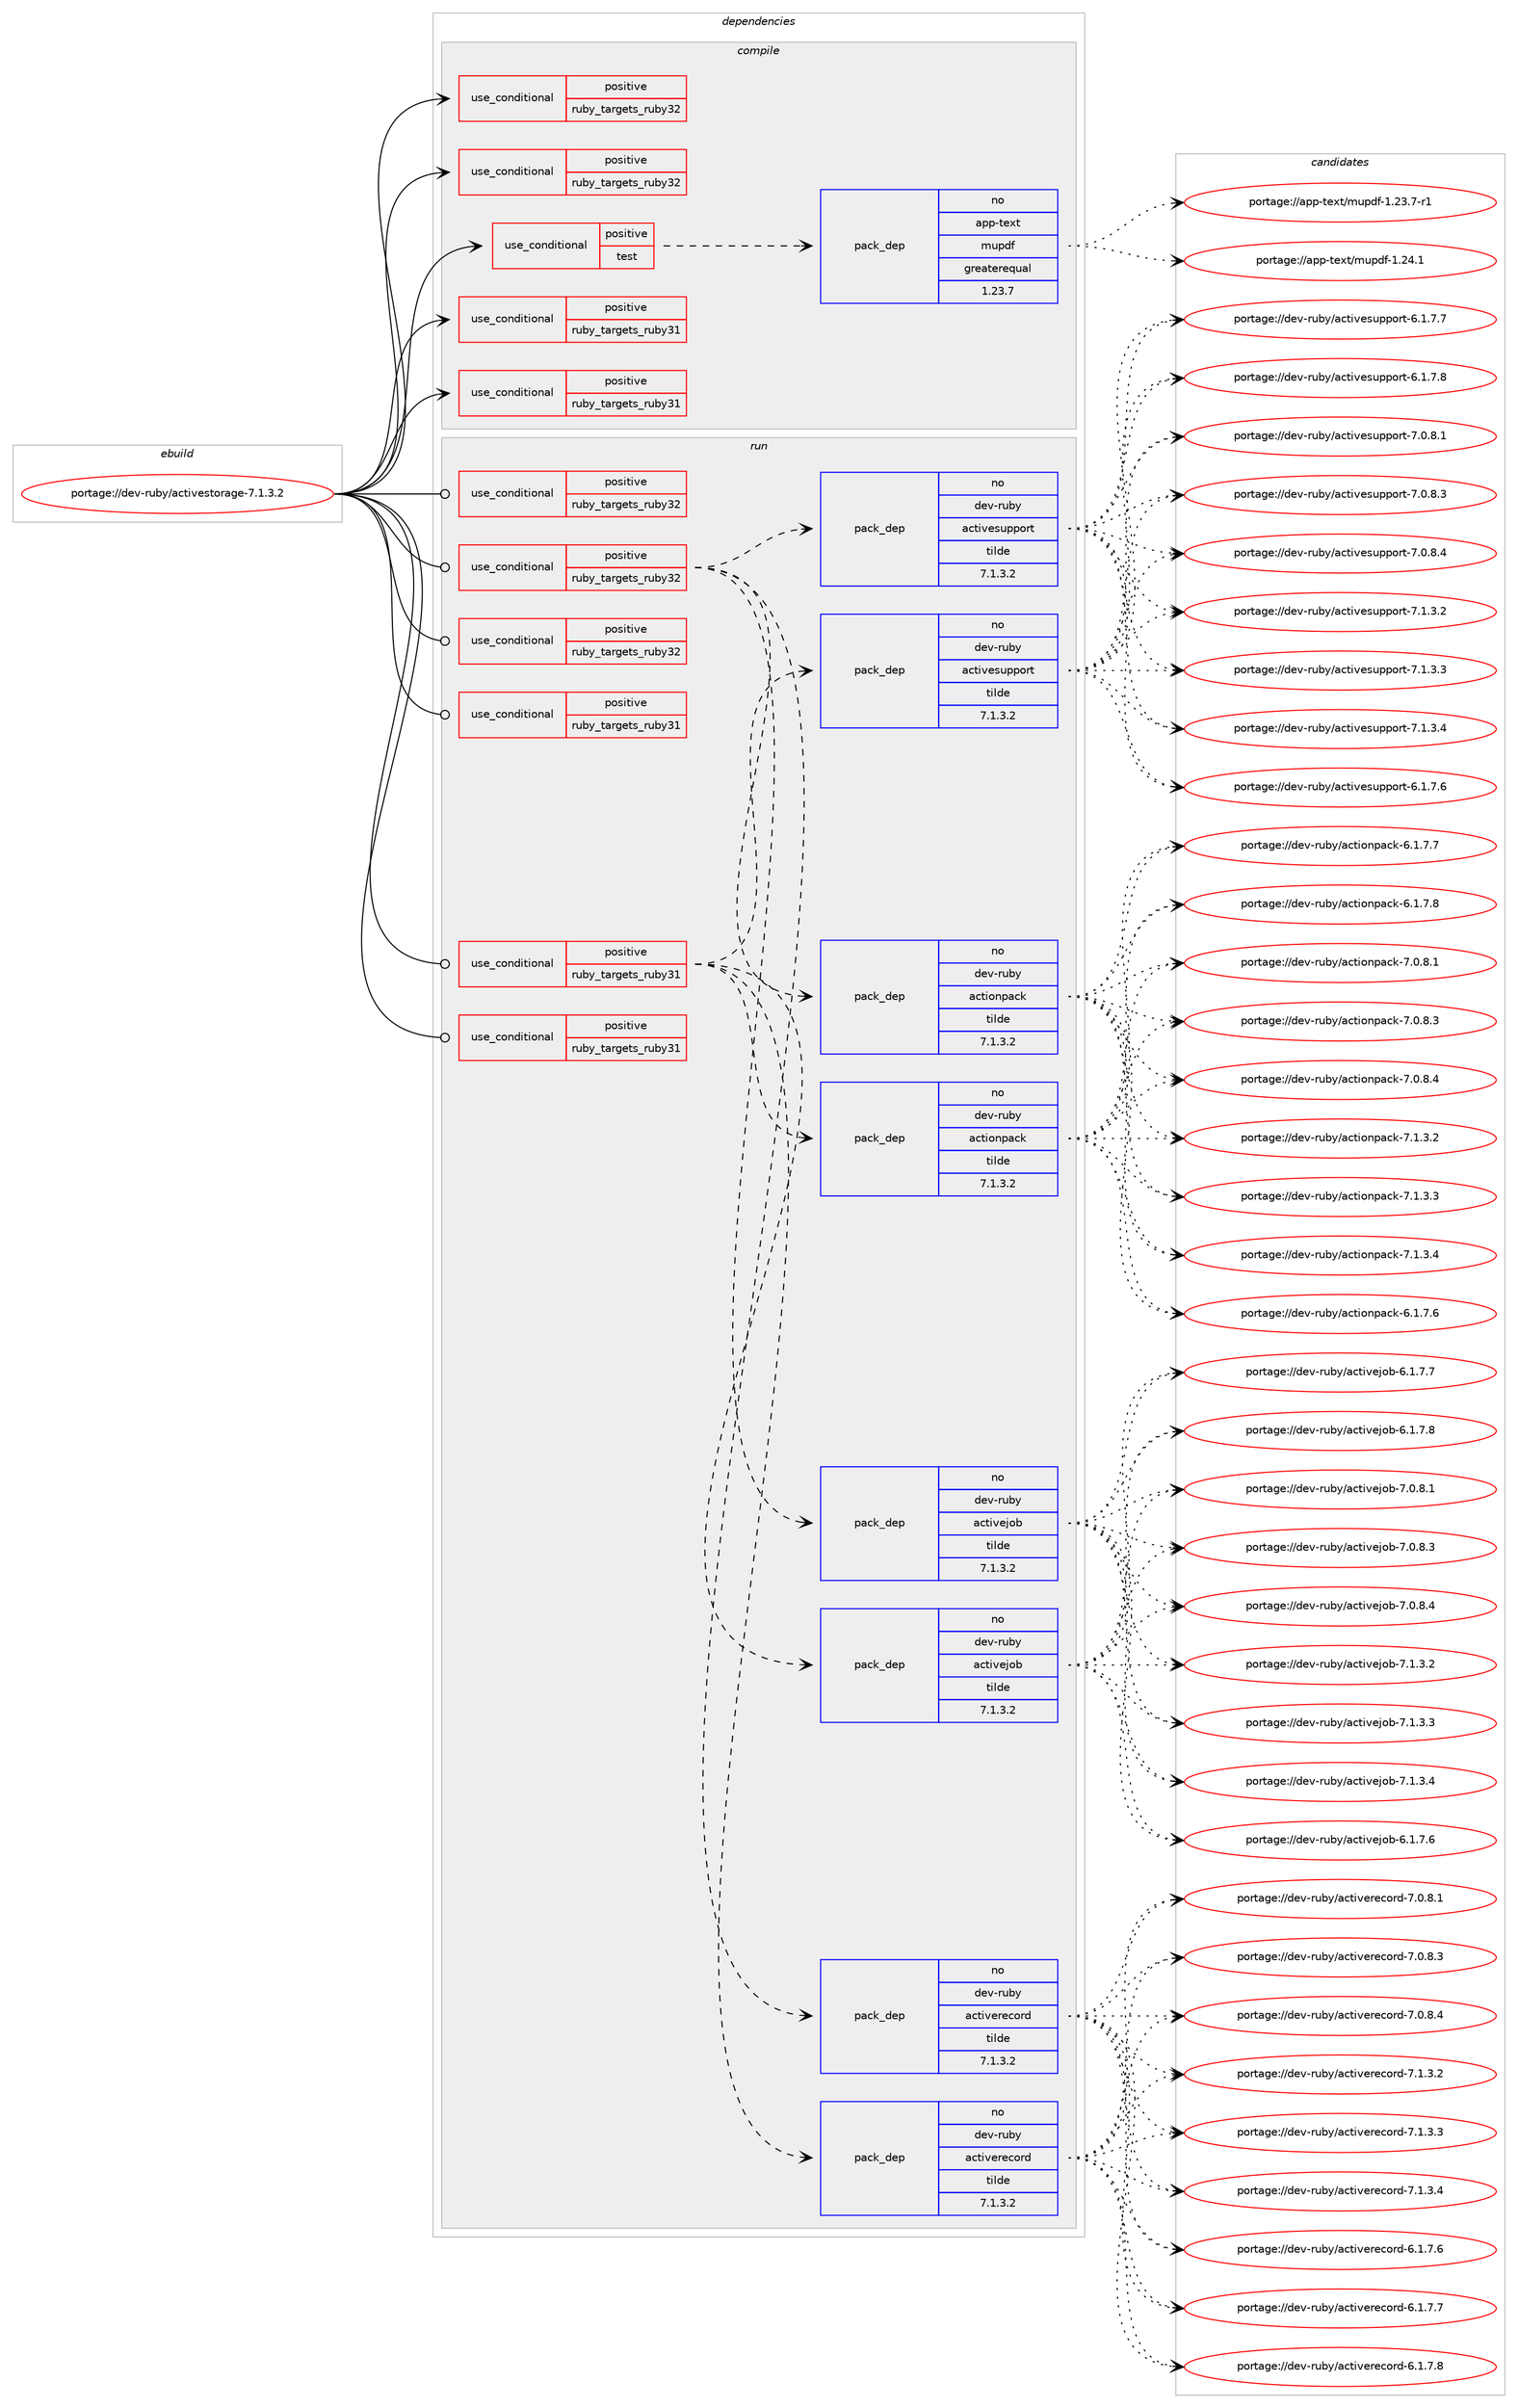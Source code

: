 digraph prolog {

# *************
# Graph options
# *************

newrank=true;
concentrate=true;
compound=true;
graph [rankdir=LR,fontname=Helvetica,fontsize=10,ranksep=1.5];#, ranksep=2.5, nodesep=0.2];
edge  [arrowhead=vee];
node  [fontname=Helvetica,fontsize=10];

# **********
# The ebuild
# **********

subgraph cluster_leftcol {
color=gray;
rank=same;
label=<<i>ebuild</i>>;
id [label="portage://dev-ruby/activestorage-7.1.3.2", color=red, width=4, href="../dev-ruby/activestorage-7.1.3.2.svg"];
}

# ****************
# The dependencies
# ****************

subgraph cluster_midcol {
color=gray;
label=<<i>dependencies</i>>;
subgraph cluster_compile {
fillcolor="#eeeeee";
style=filled;
label=<<i>compile</i>>;
subgraph cond42684 {
dependency89234 [label=<<TABLE BORDER="0" CELLBORDER="1" CELLSPACING="0" CELLPADDING="4"><TR><TD ROWSPAN="3" CELLPADDING="10">use_conditional</TD></TR><TR><TD>positive</TD></TR><TR><TD>ruby_targets_ruby31</TD></TR></TABLE>>, shape=none, color=red];
# *** BEGIN UNKNOWN DEPENDENCY TYPE (TODO) ***
# dependency89234 -> package_dependency(portage://dev-ruby/activestorage-7.1.3.2,install,no,dev-lang,ruby,none,[,,],[slot(3.1)],[])
# *** END UNKNOWN DEPENDENCY TYPE (TODO) ***

}
id:e -> dependency89234:w [weight=20,style="solid",arrowhead="vee"];
subgraph cond42685 {
dependency89235 [label=<<TABLE BORDER="0" CELLBORDER="1" CELLSPACING="0" CELLPADDING="4"><TR><TD ROWSPAN="3" CELLPADDING="10">use_conditional</TD></TR><TR><TD>positive</TD></TR><TR><TD>ruby_targets_ruby31</TD></TR></TABLE>>, shape=none, color=red];
# *** BEGIN UNKNOWN DEPENDENCY TYPE (TODO) ***
# dependency89235 -> package_dependency(portage://dev-ruby/activestorage-7.1.3.2,install,no,virtual,rubygems,none,[,,],[],[use(enable(ruby_targets_ruby31),negative)])
# *** END UNKNOWN DEPENDENCY TYPE (TODO) ***

}
id:e -> dependency89235:w [weight=20,style="solid",arrowhead="vee"];
subgraph cond42686 {
dependency89236 [label=<<TABLE BORDER="0" CELLBORDER="1" CELLSPACING="0" CELLPADDING="4"><TR><TD ROWSPAN="3" CELLPADDING="10">use_conditional</TD></TR><TR><TD>positive</TD></TR><TR><TD>ruby_targets_ruby32</TD></TR></TABLE>>, shape=none, color=red];
# *** BEGIN UNKNOWN DEPENDENCY TYPE (TODO) ***
# dependency89236 -> package_dependency(portage://dev-ruby/activestorage-7.1.3.2,install,no,dev-lang,ruby,none,[,,],[slot(3.2)],[])
# *** END UNKNOWN DEPENDENCY TYPE (TODO) ***

}
id:e -> dependency89236:w [weight=20,style="solid",arrowhead="vee"];
subgraph cond42687 {
dependency89237 [label=<<TABLE BORDER="0" CELLBORDER="1" CELLSPACING="0" CELLPADDING="4"><TR><TD ROWSPAN="3" CELLPADDING="10">use_conditional</TD></TR><TR><TD>positive</TD></TR><TR><TD>ruby_targets_ruby32</TD></TR></TABLE>>, shape=none, color=red];
# *** BEGIN UNKNOWN DEPENDENCY TYPE (TODO) ***
# dependency89237 -> package_dependency(portage://dev-ruby/activestorage-7.1.3.2,install,no,virtual,rubygems,none,[,,],[],[use(enable(ruby_targets_ruby32),negative)])
# *** END UNKNOWN DEPENDENCY TYPE (TODO) ***

}
id:e -> dependency89237:w [weight=20,style="solid",arrowhead="vee"];
subgraph cond42688 {
dependency89238 [label=<<TABLE BORDER="0" CELLBORDER="1" CELLSPACING="0" CELLPADDING="4"><TR><TD ROWSPAN="3" CELLPADDING="10">use_conditional</TD></TR><TR><TD>positive</TD></TR><TR><TD>test</TD></TR></TABLE>>, shape=none, color=red];
subgraph pack45302 {
dependency89239 [label=<<TABLE BORDER="0" CELLBORDER="1" CELLSPACING="0" CELLPADDING="4" WIDTH="220"><TR><TD ROWSPAN="6" CELLPADDING="30">pack_dep</TD></TR><TR><TD WIDTH="110">no</TD></TR><TR><TD>app-text</TD></TR><TR><TD>mupdf</TD></TR><TR><TD>greaterequal</TD></TR><TR><TD>1.23.7</TD></TR></TABLE>>, shape=none, color=blue];
}
dependency89238:e -> dependency89239:w [weight=20,style="dashed",arrowhead="vee"];
# *** BEGIN UNKNOWN DEPENDENCY TYPE (TODO) ***
# dependency89238 -> package_dependency(portage://dev-ruby/activestorage-7.1.3.2,install,no,media-gfx,imagemagick,none,[,,],[],[use(enable(jpeg),none),use(enable(png),none),use(enable(tiff),none)])
# *** END UNKNOWN DEPENDENCY TYPE (TODO) ***

# *** BEGIN UNKNOWN DEPENDENCY TYPE (TODO) ***
# dependency89238 -> package_dependency(portage://dev-ruby/activestorage-7.1.3.2,install,no,media-video,ffmpeg,none,[,,],[],[])
# *** END UNKNOWN DEPENDENCY TYPE (TODO) ***

# *** BEGIN UNKNOWN DEPENDENCY TYPE (TODO) ***
# dependency89238 -> package_dependency(portage://dev-ruby/activestorage-7.1.3.2,install,no,app-text,poppler,none,[,,],[],[use(enable(utils),none)])
# *** END UNKNOWN DEPENDENCY TYPE (TODO) ***

}
id:e -> dependency89238:w [weight=20,style="solid",arrowhead="vee"];
}
subgraph cluster_compileandrun {
fillcolor="#eeeeee";
style=filled;
label=<<i>compile and run</i>>;
}
subgraph cluster_run {
fillcolor="#eeeeee";
style=filled;
label=<<i>run</i>>;
subgraph cond42689 {
dependency89240 [label=<<TABLE BORDER="0" CELLBORDER="1" CELLSPACING="0" CELLPADDING="4"><TR><TD ROWSPAN="3" CELLPADDING="10">use_conditional</TD></TR><TR><TD>positive</TD></TR><TR><TD>ruby_targets_ruby31</TD></TR></TABLE>>, shape=none, color=red];
# *** BEGIN UNKNOWN DEPENDENCY TYPE (TODO) ***
# dependency89240 -> package_dependency(portage://dev-ruby/activestorage-7.1.3.2,run,no,dev-lang,ruby,none,[,,],[slot(3.1)],[])
# *** END UNKNOWN DEPENDENCY TYPE (TODO) ***

}
id:e -> dependency89240:w [weight=20,style="solid",arrowhead="odot"];
subgraph cond42690 {
dependency89241 [label=<<TABLE BORDER="0" CELLBORDER="1" CELLSPACING="0" CELLPADDING="4"><TR><TD ROWSPAN="3" CELLPADDING="10">use_conditional</TD></TR><TR><TD>positive</TD></TR><TR><TD>ruby_targets_ruby31</TD></TR></TABLE>>, shape=none, color=red];
subgraph pack45303 {
dependency89242 [label=<<TABLE BORDER="0" CELLBORDER="1" CELLSPACING="0" CELLPADDING="4" WIDTH="220"><TR><TD ROWSPAN="6" CELLPADDING="30">pack_dep</TD></TR><TR><TD WIDTH="110">no</TD></TR><TR><TD>dev-ruby</TD></TR><TR><TD>actionpack</TD></TR><TR><TD>tilde</TD></TR><TR><TD>7.1.3.2</TD></TR></TABLE>>, shape=none, color=blue];
}
dependency89241:e -> dependency89242:w [weight=20,style="dashed",arrowhead="vee"];
subgraph pack45304 {
dependency89243 [label=<<TABLE BORDER="0" CELLBORDER="1" CELLSPACING="0" CELLPADDING="4" WIDTH="220"><TR><TD ROWSPAN="6" CELLPADDING="30">pack_dep</TD></TR><TR><TD WIDTH="110">no</TD></TR><TR><TD>dev-ruby</TD></TR><TR><TD>activejob</TD></TR><TR><TD>tilde</TD></TR><TR><TD>7.1.3.2</TD></TR></TABLE>>, shape=none, color=blue];
}
dependency89241:e -> dependency89243:w [weight=20,style="dashed",arrowhead="vee"];
subgraph pack45305 {
dependency89244 [label=<<TABLE BORDER="0" CELLBORDER="1" CELLSPACING="0" CELLPADDING="4" WIDTH="220"><TR><TD ROWSPAN="6" CELLPADDING="30">pack_dep</TD></TR><TR><TD WIDTH="110">no</TD></TR><TR><TD>dev-ruby</TD></TR><TR><TD>activerecord</TD></TR><TR><TD>tilde</TD></TR><TR><TD>7.1.3.2</TD></TR></TABLE>>, shape=none, color=blue];
}
dependency89241:e -> dependency89244:w [weight=20,style="dashed",arrowhead="vee"];
subgraph pack45306 {
dependency89245 [label=<<TABLE BORDER="0" CELLBORDER="1" CELLSPACING="0" CELLPADDING="4" WIDTH="220"><TR><TD ROWSPAN="6" CELLPADDING="30">pack_dep</TD></TR><TR><TD WIDTH="110">no</TD></TR><TR><TD>dev-ruby</TD></TR><TR><TD>activesupport</TD></TR><TR><TD>tilde</TD></TR><TR><TD>7.1.3.2</TD></TR></TABLE>>, shape=none, color=blue];
}
dependency89241:e -> dependency89245:w [weight=20,style="dashed",arrowhead="vee"];
# *** BEGIN UNKNOWN DEPENDENCY TYPE (TODO) ***
# dependency89241 -> package_dependency(portage://dev-ruby/activestorage-7.1.3.2,run,no,dev-ruby,marcel,none,[,,],[slot(1.0)],[use(enable(ruby_targets_ruby31),negative)])
# *** END UNKNOWN DEPENDENCY TYPE (TODO) ***

}
id:e -> dependency89241:w [weight=20,style="solid",arrowhead="odot"];
subgraph cond42691 {
dependency89246 [label=<<TABLE BORDER="0" CELLBORDER="1" CELLSPACING="0" CELLPADDING="4"><TR><TD ROWSPAN="3" CELLPADDING="10">use_conditional</TD></TR><TR><TD>positive</TD></TR><TR><TD>ruby_targets_ruby31</TD></TR></TABLE>>, shape=none, color=red];
# *** BEGIN UNKNOWN DEPENDENCY TYPE (TODO) ***
# dependency89246 -> package_dependency(portage://dev-ruby/activestorage-7.1.3.2,run,no,virtual,rubygems,none,[,,],[],[use(enable(ruby_targets_ruby31),negative)])
# *** END UNKNOWN DEPENDENCY TYPE (TODO) ***

}
id:e -> dependency89246:w [weight=20,style="solid",arrowhead="odot"];
subgraph cond42692 {
dependency89247 [label=<<TABLE BORDER="0" CELLBORDER="1" CELLSPACING="0" CELLPADDING="4"><TR><TD ROWSPAN="3" CELLPADDING="10">use_conditional</TD></TR><TR><TD>positive</TD></TR><TR><TD>ruby_targets_ruby32</TD></TR></TABLE>>, shape=none, color=red];
# *** BEGIN UNKNOWN DEPENDENCY TYPE (TODO) ***
# dependency89247 -> package_dependency(portage://dev-ruby/activestorage-7.1.3.2,run,no,dev-lang,ruby,none,[,,],[slot(3.2)],[])
# *** END UNKNOWN DEPENDENCY TYPE (TODO) ***

}
id:e -> dependency89247:w [weight=20,style="solid",arrowhead="odot"];
subgraph cond42693 {
dependency89248 [label=<<TABLE BORDER="0" CELLBORDER="1" CELLSPACING="0" CELLPADDING="4"><TR><TD ROWSPAN="3" CELLPADDING="10">use_conditional</TD></TR><TR><TD>positive</TD></TR><TR><TD>ruby_targets_ruby32</TD></TR></TABLE>>, shape=none, color=red];
subgraph pack45307 {
dependency89249 [label=<<TABLE BORDER="0" CELLBORDER="1" CELLSPACING="0" CELLPADDING="4" WIDTH="220"><TR><TD ROWSPAN="6" CELLPADDING="30">pack_dep</TD></TR><TR><TD WIDTH="110">no</TD></TR><TR><TD>dev-ruby</TD></TR><TR><TD>actionpack</TD></TR><TR><TD>tilde</TD></TR><TR><TD>7.1.3.2</TD></TR></TABLE>>, shape=none, color=blue];
}
dependency89248:e -> dependency89249:w [weight=20,style="dashed",arrowhead="vee"];
subgraph pack45308 {
dependency89250 [label=<<TABLE BORDER="0" CELLBORDER="1" CELLSPACING="0" CELLPADDING="4" WIDTH="220"><TR><TD ROWSPAN="6" CELLPADDING="30">pack_dep</TD></TR><TR><TD WIDTH="110">no</TD></TR><TR><TD>dev-ruby</TD></TR><TR><TD>activejob</TD></TR><TR><TD>tilde</TD></TR><TR><TD>7.1.3.2</TD></TR></TABLE>>, shape=none, color=blue];
}
dependency89248:e -> dependency89250:w [weight=20,style="dashed",arrowhead="vee"];
subgraph pack45309 {
dependency89251 [label=<<TABLE BORDER="0" CELLBORDER="1" CELLSPACING="0" CELLPADDING="4" WIDTH="220"><TR><TD ROWSPAN="6" CELLPADDING="30">pack_dep</TD></TR><TR><TD WIDTH="110">no</TD></TR><TR><TD>dev-ruby</TD></TR><TR><TD>activerecord</TD></TR><TR><TD>tilde</TD></TR><TR><TD>7.1.3.2</TD></TR></TABLE>>, shape=none, color=blue];
}
dependency89248:e -> dependency89251:w [weight=20,style="dashed",arrowhead="vee"];
subgraph pack45310 {
dependency89252 [label=<<TABLE BORDER="0" CELLBORDER="1" CELLSPACING="0" CELLPADDING="4" WIDTH="220"><TR><TD ROWSPAN="6" CELLPADDING="30">pack_dep</TD></TR><TR><TD WIDTH="110">no</TD></TR><TR><TD>dev-ruby</TD></TR><TR><TD>activesupport</TD></TR><TR><TD>tilde</TD></TR><TR><TD>7.1.3.2</TD></TR></TABLE>>, shape=none, color=blue];
}
dependency89248:e -> dependency89252:w [weight=20,style="dashed",arrowhead="vee"];
# *** BEGIN UNKNOWN DEPENDENCY TYPE (TODO) ***
# dependency89248 -> package_dependency(portage://dev-ruby/activestorage-7.1.3.2,run,no,dev-ruby,marcel,none,[,,],[slot(1.0)],[use(enable(ruby_targets_ruby32),negative)])
# *** END UNKNOWN DEPENDENCY TYPE (TODO) ***

}
id:e -> dependency89248:w [weight=20,style="solid",arrowhead="odot"];
subgraph cond42694 {
dependency89253 [label=<<TABLE BORDER="0" CELLBORDER="1" CELLSPACING="0" CELLPADDING="4"><TR><TD ROWSPAN="3" CELLPADDING="10">use_conditional</TD></TR><TR><TD>positive</TD></TR><TR><TD>ruby_targets_ruby32</TD></TR></TABLE>>, shape=none, color=red];
# *** BEGIN UNKNOWN DEPENDENCY TYPE (TODO) ***
# dependency89253 -> package_dependency(portage://dev-ruby/activestorage-7.1.3.2,run,no,virtual,rubygems,none,[,,],[],[use(enable(ruby_targets_ruby32),negative)])
# *** END UNKNOWN DEPENDENCY TYPE (TODO) ***

}
id:e -> dependency89253:w [weight=20,style="solid",arrowhead="odot"];
}
}

# **************
# The candidates
# **************

subgraph cluster_choices {
rank=same;
color=gray;
label=<<i>candidates</i>>;

subgraph choice45302 {
color=black;
nodesep=1;
choice971121124511610112011647109117112100102454946505146554511449 [label="portage://app-text/mupdf-1.23.7-r1", color=red, width=4,href="../app-text/mupdf-1.23.7-r1.svg"];
choice97112112451161011201164710911711210010245494650524649 [label="portage://app-text/mupdf-1.24.1", color=red, width=4,href="../app-text/mupdf-1.24.1.svg"];
dependency89239:e -> choice971121124511610112011647109117112100102454946505146554511449:w [style=dotted,weight="100"];
dependency89239:e -> choice97112112451161011201164710911711210010245494650524649:w [style=dotted,weight="100"];
}
subgraph choice45303 {
color=black;
nodesep=1;
choice100101118451141179812147979911610511111011297991074554464946554654 [label="portage://dev-ruby/actionpack-6.1.7.6", color=red, width=4,href="../dev-ruby/actionpack-6.1.7.6.svg"];
choice100101118451141179812147979911610511111011297991074554464946554655 [label="portage://dev-ruby/actionpack-6.1.7.7", color=red, width=4,href="../dev-ruby/actionpack-6.1.7.7.svg"];
choice100101118451141179812147979911610511111011297991074554464946554656 [label="portage://dev-ruby/actionpack-6.1.7.8", color=red, width=4,href="../dev-ruby/actionpack-6.1.7.8.svg"];
choice100101118451141179812147979911610511111011297991074555464846564649 [label="portage://dev-ruby/actionpack-7.0.8.1", color=red, width=4,href="../dev-ruby/actionpack-7.0.8.1.svg"];
choice100101118451141179812147979911610511111011297991074555464846564651 [label="portage://dev-ruby/actionpack-7.0.8.3", color=red, width=4,href="../dev-ruby/actionpack-7.0.8.3.svg"];
choice100101118451141179812147979911610511111011297991074555464846564652 [label="portage://dev-ruby/actionpack-7.0.8.4", color=red, width=4,href="../dev-ruby/actionpack-7.0.8.4.svg"];
choice100101118451141179812147979911610511111011297991074555464946514650 [label="portage://dev-ruby/actionpack-7.1.3.2", color=red, width=4,href="../dev-ruby/actionpack-7.1.3.2.svg"];
choice100101118451141179812147979911610511111011297991074555464946514651 [label="portage://dev-ruby/actionpack-7.1.3.3", color=red, width=4,href="../dev-ruby/actionpack-7.1.3.3.svg"];
choice100101118451141179812147979911610511111011297991074555464946514652 [label="portage://dev-ruby/actionpack-7.1.3.4", color=red, width=4,href="../dev-ruby/actionpack-7.1.3.4.svg"];
dependency89242:e -> choice100101118451141179812147979911610511111011297991074554464946554654:w [style=dotted,weight="100"];
dependency89242:e -> choice100101118451141179812147979911610511111011297991074554464946554655:w [style=dotted,weight="100"];
dependency89242:e -> choice100101118451141179812147979911610511111011297991074554464946554656:w [style=dotted,weight="100"];
dependency89242:e -> choice100101118451141179812147979911610511111011297991074555464846564649:w [style=dotted,weight="100"];
dependency89242:e -> choice100101118451141179812147979911610511111011297991074555464846564651:w [style=dotted,weight="100"];
dependency89242:e -> choice100101118451141179812147979911610511111011297991074555464846564652:w [style=dotted,weight="100"];
dependency89242:e -> choice100101118451141179812147979911610511111011297991074555464946514650:w [style=dotted,weight="100"];
dependency89242:e -> choice100101118451141179812147979911610511111011297991074555464946514651:w [style=dotted,weight="100"];
dependency89242:e -> choice100101118451141179812147979911610511111011297991074555464946514652:w [style=dotted,weight="100"];
}
subgraph choice45304 {
color=black;
nodesep=1;
choice1001011184511411798121479799116105118101106111984554464946554654 [label="portage://dev-ruby/activejob-6.1.7.6", color=red, width=4,href="../dev-ruby/activejob-6.1.7.6.svg"];
choice1001011184511411798121479799116105118101106111984554464946554655 [label="portage://dev-ruby/activejob-6.1.7.7", color=red, width=4,href="../dev-ruby/activejob-6.1.7.7.svg"];
choice1001011184511411798121479799116105118101106111984554464946554656 [label="portage://dev-ruby/activejob-6.1.7.8", color=red, width=4,href="../dev-ruby/activejob-6.1.7.8.svg"];
choice1001011184511411798121479799116105118101106111984555464846564649 [label="portage://dev-ruby/activejob-7.0.8.1", color=red, width=4,href="../dev-ruby/activejob-7.0.8.1.svg"];
choice1001011184511411798121479799116105118101106111984555464846564651 [label="portage://dev-ruby/activejob-7.0.8.3", color=red, width=4,href="../dev-ruby/activejob-7.0.8.3.svg"];
choice1001011184511411798121479799116105118101106111984555464846564652 [label="portage://dev-ruby/activejob-7.0.8.4", color=red, width=4,href="../dev-ruby/activejob-7.0.8.4.svg"];
choice1001011184511411798121479799116105118101106111984555464946514650 [label="portage://dev-ruby/activejob-7.1.3.2", color=red, width=4,href="../dev-ruby/activejob-7.1.3.2.svg"];
choice1001011184511411798121479799116105118101106111984555464946514651 [label="portage://dev-ruby/activejob-7.1.3.3", color=red, width=4,href="../dev-ruby/activejob-7.1.3.3.svg"];
choice1001011184511411798121479799116105118101106111984555464946514652 [label="portage://dev-ruby/activejob-7.1.3.4", color=red, width=4,href="../dev-ruby/activejob-7.1.3.4.svg"];
dependency89243:e -> choice1001011184511411798121479799116105118101106111984554464946554654:w [style=dotted,weight="100"];
dependency89243:e -> choice1001011184511411798121479799116105118101106111984554464946554655:w [style=dotted,weight="100"];
dependency89243:e -> choice1001011184511411798121479799116105118101106111984554464946554656:w [style=dotted,weight="100"];
dependency89243:e -> choice1001011184511411798121479799116105118101106111984555464846564649:w [style=dotted,weight="100"];
dependency89243:e -> choice1001011184511411798121479799116105118101106111984555464846564651:w [style=dotted,weight="100"];
dependency89243:e -> choice1001011184511411798121479799116105118101106111984555464846564652:w [style=dotted,weight="100"];
dependency89243:e -> choice1001011184511411798121479799116105118101106111984555464946514650:w [style=dotted,weight="100"];
dependency89243:e -> choice1001011184511411798121479799116105118101106111984555464946514651:w [style=dotted,weight="100"];
dependency89243:e -> choice1001011184511411798121479799116105118101106111984555464946514652:w [style=dotted,weight="100"];
}
subgraph choice45305 {
color=black;
nodesep=1;
choice1001011184511411798121479799116105118101114101991111141004554464946554654 [label="portage://dev-ruby/activerecord-6.1.7.6", color=red, width=4,href="../dev-ruby/activerecord-6.1.7.6.svg"];
choice1001011184511411798121479799116105118101114101991111141004554464946554655 [label="portage://dev-ruby/activerecord-6.1.7.7", color=red, width=4,href="../dev-ruby/activerecord-6.1.7.7.svg"];
choice1001011184511411798121479799116105118101114101991111141004554464946554656 [label="portage://dev-ruby/activerecord-6.1.7.8", color=red, width=4,href="../dev-ruby/activerecord-6.1.7.8.svg"];
choice1001011184511411798121479799116105118101114101991111141004555464846564649 [label="portage://dev-ruby/activerecord-7.0.8.1", color=red, width=4,href="../dev-ruby/activerecord-7.0.8.1.svg"];
choice1001011184511411798121479799116105118101114101991111141004555464846564651 [label="portage://dev-ruby/activerecord-7.0.8.3", color=red, width=4,href="../dev-ruby/activerecord-7.0.8.3.svg"];
choice1001011184511411798121479799116105118101114101991111141004555464846564652 [label="portage://dev-ruby/activerecord-7.0.8.4", color=red, width=4,href="../dev-ruby/activerecord-7.0.8.4.svg"];
choice1001011184511411798121479799116105118101114101991111141004555464946514650 [label="portage://dev-ruby/activerecord-7.1.3.2", color=red, width=4,href="../dev-ruby/activerecord-7.1.3.2.svg"];
choice1001011184511411798121479799116105118101114101991111141004555464946514651 [label="portage://dev-ruby/activerecord-7.1.3.3", color=red, width=4,href="../dev-ruby/activerecord-7.1.3.3.svg"];
choice1001011184511411798121479799116105118101114101991111141004555464946514652 [label="portage://dev-ruby/activerecord-7.1.3.4", color=red, width=4,href="../dev-ruby/activerecord-7.1.3.4.svg"];
dependency89244:e -> choice1001011184511411798121479799116105118101114101991111141004554464946554654:w [style=dotted,weight="100"];
dependency89244:e -> choice1001011184511411798121479799116105118101114101991111141004554464946554655:w [style=dotted,weight="100"];
dependency89244:e -> choice1001011184511411798121479799116105118101114101991111141004554464946554656:w [style=dotted,weight="100"];
dependency89244:e -> choice1001011184511411798121479799116105118101114101991111141004555464846564649:w [style=dotted,weight="100"];
dependency89244:e -> choice1001011184511411798121479799116105118101114101991111141004555464846564651:w [style=dotted,weight="100"];
dependency89244:e -> choice1001011184511411798121479799116105118101114101991111141004555464846564652:w [style=dotted,weight="100"];
dependency89244:e -> choice1001011184511411798121479799116105118101114101991111141004555464946514650:w [style=dotted,weight="100"];
dependency89244:e -> choice1001011184511411798121479799116105118101114101991111141004555464946514651:w [style=dotted,weight="100"];
dependency89244:e -> choice1001011184511411798121479799116105118101114101991111141004555464946514652:w [style=dotted,weight="100"];
}
subgraph choice45306 {
color=black;
nodesep=1;
choice10010111845114117981214797991161051181011151171121121111141164554464946554654 [label="portage://dev-ruby/activesupport-6.1.7.6", color=red, width=4,href="../dev-ruby/activesupport-6.1.7.6.svg"];
choice10010111845114117981214797991161051181011151171121121111141164554464946554655 [label="portage://dev-ruby/activesupport-6.1.7.7", color=red, width=4,href="../dev-ruby/activesupport-6.1.7.7.svg"];
choice10010111845114117981214797991161051181011151171121121111141164554464946554656 [label="portage://dev-ruby/activesupport-6.1.7.8", color=red, width=4,href="../dev-ruby/activesupport-6.1.7.8.svg"];
choice10010111845114117981214797991161051181011151171121121111141164555464846564649 [label="portage://dev-ruby/activesupport-7.0.8.1", color=red, width=4,href="../dev-ruby/activesupport-7.0.8.1.svg"];
choice10010111845114117981214797991161051181011151171121121111141164555464846564651 [label="portage://dev-ruby/activesupport-7.0.8.3", color=red, width=4,href="../dev-ruby/activesupport-7.0.8.3.svg"];
choice10010111845114117981214797991161051181011151171121121111141164555464846564652 [label="portage://dev-ruby/activesupport-7.0.8.4", color=red, width=4,href="../dev-ruby/activesupport-7.0.8.4.svg"];
choice10010111845114117981214797991161051181011151171121121111141164555464946514650 [label="portage://dev-ruby/activesupport-7.1.3.2", color=red, width=4,href="../dev-ruby/activesupport-7.1.3.2.svg"];
choice10010111845114117981214797991161051181011151171121121111141164555464946514651 [label="portage://dev-ruby/activesupport-7.1.3.3", color=red, width=4,href="../dev-ruby/activesupport-7.1.3.3.svg"];
choice10010111845114117981214797991161051181011151171121121111141164555464946514652 [label="portage://dev-ruby/activesupport-7.1.3.4", color=red, width=4,href="../dev-ruby/activesupport-7.1.3.4.svg"];
dependency89245:e -> choice10010111845114117981214797991161051181011151171121121111141164554464946554654:w [style=dotted,weight="100"];
dependency89245:e -> choice10010111845114117981214797991161051181011151171121121111141164554464946554655:w [style=dotted,weight="100"];
dependency89245:e -> choice10010111845114117981214797991161051181011151171121121111141164554464946554656:w [style=dotted,weight="100"];
dependency89245:e -> choice10010111845114117981214797991161051181011151171121121111141164555464846564649:w [style=dotted,weight="100"];
dependency89245:e -> choice10010111845114117981214797991161051181011151171121121111141164555464846564651:w [style=dotted,weight="100"];
dependency89245:e -> choice10010111845114117981214797991161051181011151171121121111141164555464846564652:w [style=dotted,weight="100"];
dependency89245:e -> choice10010111845114117981214797991161051181011151171121121111141164555464946514650:w [style=dotted,weight="100"];
dependency89245:e -> choice10010111845114117981214797991161051181011151171121121111141164555464946514651:w [style=dotted,weight="100"];
dependency89245:e -> choice10010111845114117981214797991161051181011151171121121111141164555464946514652:w [style=dotted,weight="100"];
}
subgraph choice45307 {
color=black;
nodesep=1;
choice100101118451141179812147979911610511111011297991074554464946554654 [label="portage://dev-ruby/actionpack-6.1.7.6", color=red, width=4,href="../dev-ruby/actionpack-6.1.7.6.svg"];
choice100101118451141179812147979911610511111011297991074554464946554655 [label="portage://dev-ruby/actionpack-6.1.7.7", color=red, width=4,href="../dev-ruby/actionpack-6.1.7.7.svg"];
choice100101118451141179812147979911610511111011297991074554464946554656 [label="portage://dev-ruby/actionpack-6.1.7.8", color=red, width=4,href="../dev-ruby/actionpack-6.1.7.8.svg"];
choice100101118451141179812147979911610511111011297991074555464846564649 [label="portage://dev-ruby/actionpack-7.0.8.1", color=red, width=4,href="../dev-ruby/actionpack-7.0.8.1.svg"];
choice100101118451141179812147979911610511111011297991074555464846564651 [label="portage://dev-ruby/actionpack-7.0.8.3", color=red, width=4,href="../dev-ruby/actionpack-7.0.8.3.svg"];
choice100101118451141179812147979911610511111011297991074555464846564652 [label="portage://dev-ruby/actionpack-7.0.8.4", color=red, width=4,href="../dev-ruby/actionpack-7.0.8.4.svg"];
choice100101118451141179812147979911610511111011297991074555464946514650 [label="portage://dev-ruby/actionpack-7.1.3.2", color=red, width=4,href="../dev-ruby/actionpack-7.1.3.2.svg"];
choice100101118451141179812147979911610511111011297991074555464946514651 [label="portage://dev-ruby/actionpack-7.1.3.3", color=red, width=4,href="../dev-ruby/actionpack-7.1.3.3.svg"];
choice100101118451141179812147979911610511111011297991074555464946514652 [label="portage://dev-ruby/actionpack-7.1.3.4", color=red, width=4,href="../dev-ruby/actionpack-7.1.3.4.svg"];
dependency89249:e -> choice100101118451141179812147979911610511111011297991074554464946554654:w [style=dotted,weight="100"];
dependency89249:e -> choice100101118451141179812147979911610511111011297991074554464946554655:w [style=dotted,weight="100"];
dependency89249:e -> choice100101118451141179812147979911610511111011297991074554464946554656:w [style=dotted,weight="100"];
dependency89249:e -> choice100101118451141179812147979911610511111011297991074555464846564649:w [style=dotted,weight="100"];
dependency89249:e -> choice100101118451141179812147979911610511111011297991074555464846564651:w [style=dotted,weight="100"];
dependency89249:e -> choice100101118451141179812147979911610511111011297991074555464846564652:w [style=dotted,weight="100"];
dependency89249:e -> choice100101118451141179812147979911610511111011297991074555464946514650:w [style=dotted,weight="100"];
dependency89249:e -> choice100101118451141179812147979911610511111011297991074555464946514651:w [style=dotted,weight="100"];
dependency89249:e -> choice100101118451141179812147979911610511111011297991074555464946514652:w [style=dotted,weight="100"];
}
subgraph choice45308 {
color=black;
nodesep=1;
choice1001011184511411798121479799116105118101106111984554464946554654 [label="portage://dev-ruby/activejob-6.1.7.6", color=red, width=4,href="../dev-ruby/activejob-6.1.7.6.svg"];
choice1001011184511411798121479799116105118101106111984554464946554655 [label="portage://dev-ruby/activejob-6.1.7.7", color=red, width=4,href="../dev-ruby/activejob-6.1.7.7.svg"];
choice1001011184511411798121479799116105118101106111984554464946554656 [label="portage://dev-ruby/activejob-6.1.7.8", color=red, width=4,href="../dev-ruby/activejob-6.1.7.8.svg"];
choice1001011184511411798121479799116105118101106111984555464846564649 [label="portage://dev-ruby/activejob-7.0.8.1", color=red, width=4,href="../dev-ruby/activejob-7.0.8.1.svg"];
choice1001011184511411798121479799116105118101106111984555464846564651 [label="portage://dev-ruby/activejob-7.0.8.3", color=red, width=4,href="../dev-ruby/activejob-7.0.8.3.svg"];
choice1001011184511411798121479799116105118101106111984555464846564652 [label="portage://dev-ruby/activejob-7.0.8.4", color=red, width=4,href="../dev-ruby/activejob-7.0.8.4.svg"];
choice1001011184511411798121479799116105118101106111984555464946514650 [label="portage://dev-ruby/activejob-7.1.3.2", color=red, width=4,href="../dev-ruby/activejob-7.1.3.2.svg"];
choice1001011184511411798121479799116105118101106111984555464946514651 [label="portage://dev-ruby/activejob-7.1.3.3", color=red, width=4,href="../dev-ruby/activejob-7.1.3.3.svg"];
choice1001011184511411798121479799116105118101106111984555464946514652 [label="portage://dev-ruby/activejob-7.1.3.4", color=red, width=4,href="../dev-ruby/activejob-7.1.3.4.svg"];
dependency89250:e -> choice1001011184511411798121479799116105118101106111984554464946554654:w [style=dotted,weight="100"];
dependency89250:e -> choice1001011184511411798121479799116105118101106111984554464946554655:w [style=dotted,weight="100"];
dependency89250:e -> choice1001011184511411798121479799116105118101106111984554464946554656:w [style=dotted,weight="100"];
dependency89250:e -> choice1001011184511411798121479799116105118101106111984555464846564649:w [style=dotted,weight="100"];
dependency89250:e -> choice1001011184511411798121479799116105118101106111984555464846564651:w [style=dotted,weight="100"];
dependency89250:e -> choice1001011184511411798121479799116105118101106111984555464846564652:w [style=dotted,weight="100"];
dependency89250:e -> choice1001011184511411798121479799116105118101106111984555464946514650:w [style=dotted,weight="100"];
dependency89250:e -> choice1001011184511411798121479799116105118101106111984555464946514651:w [style=dotted,weight="100"];
dependency89250:e -> choice1001011184511411798121479799116105118101106111984555464946514652:w [style=dotted,weight="100"];
}
subgraph choice45309 {
color=black;
nodesep=1;
choice1001011184511411798121479799116105118101114101991111141004554464946554654 [label="portage://dev-ruby/activerecord-6.1.7.6", color=red, width=4,href="../dev-ruby/activerecord-6.1.7.6.svg"];
choice1001011184511411798121479799116105118101114101991111141004554464946554655 [label="portage://dev-ruby/activerecord-6.1.7.7", color=red, width=4,href="../dev-ruby/activerecord-6.1.7.7.svg"];
choice1001011184511411798121479799116105118101114101991111141004554464946554656 [label="portage://dev-ruby/activerecord-6.1.7.8", color=red, width=4,href="../dev-ruby/activerecord-6.1.7.8.svg"];
choice1001011184511411798121479799116105118101114101991111141004555464846564649 [label="portage://dev-ruby/activerecord-7.0.8.1", color=red, width=4,href="../dev-ruby/activerecord-7.0.8.1.svg"];
choice1001011184511411798121479799116105118101114101991111141004555464846564651 [label="portage://dev-ruby/activerecord-7.0.8.3", color=red, width=4,href="../dev-ruby/activerecord-7.0.8.3.svg"];
choice1001011184511411798121479799116105118101114101991111141004555464846564652 [label="portage://dev-ruby/activerecord-7.0.8.4", color=red, width=4,href="../dev-ruby/activerecord-7.0.8.4.svg"];
choice1001011184511411798121479799116105118101114101991111141004555464946514650 [label="portage://dev-ruby/activerecord-7.1.3.2", color=red, width=4,href="../dev-ruby/activerecord-7.1.3.2.svg"];
choice1001011184511411798121479799116105118101114101991111141004555464946514651 [label="portage://dev-ruby/activerecord-7.1.3.3", color=red, width=4,href="../dev-ruby/activerecord-7.1.3.3.svg"];
choice1001011184511411798121479799116105118101114101991111141004555464946514652 [label="portage://dev-ruby/activerecord-7.1.3.4", color=red, width=4,href="../dev-ruby/activerecord-7.1.3.4.svg"];
dependency89251:e -> choice1001011184511411798121479799116105118101114101991111141004554464946554654:w [style=dotted,weight="100"];
dependency89251:e -> choice1001011184511411798121479799116105118101114101991111141004554464946554655:w [style=dotted,weight="100"];
dependency89251:e -> choice1001011184511411798121479799116105118101114101991111141004554464946554656:w [style=dotted,weight="100"];
dependency89251:e -> choice1001011184511411798121479799116105118101114101991111141004555464846564649:w [style=dotted,weight="100"];
dependency89251:e -> choice1001011184511411798121479799116105118101114101991111141004555464846564651:w [style=dotted,weight="100"];
dependency89251:e -> choice1001011184511411798121479799116105118101114101991111141004555464846564652:w [style=dotted,weight="100"];
dependency89251:e -> choice1001011184511411798121479799116105118101114101991111141004555464946514650:w [style=dotted,weight="100"];
dependency89251:e -> choice1001011184511411798121479799116105118101114101991111141004555464946514651:w [style=dotted,weight="100"];
dependency89251:e -> choice1001011184511411798121479799116105118101114101991111141004555464946514652:w [style=dotted,weight="100"];
}
subgraph choice45310 {
color=black;
nodesep=1;
choice10010111845114117981214797991161051181011151171121121111141164554464946554654 [label="portage://dev-ruby/activesupport-6.1.7.6", color=red, width=4,href="../dev-ruby/activesupport-6.1.7.6.svg"];
choice10010111845114117981214797991161051181011151171121121111141164554464946554655 [label="portage://dev-ruby/activesupport-6.1.7.7", color=red, width=4,href="../dev-ruby/activesupport-6.1.7.7.svg"];
choice10010111845114117981214797991161051181011151171121121111141164554464946554656 [label="portage://dev-ruby/activesupport-6.1.7.8", color=red, width=4,href="../dev-ruby/activesupport-6.1.7.8.svg"];
choice10010111845114117981214797991161051181011151171121121111141164555464846564649 [label="portage://dev-ruby/activesupport-7.0.8.1", color=red, width=4,href="../dev-ruby/activesupport-7.0.8.1.svg"];
choice10010111845114117981214797991161051181011151171121121111141164555464846564651 [label="portage://dev-ruby/activesupport-7.0.8.3", color=red, width=4,href="../dev-ruby/activesupport-7.0.8.3.svg"];
choice10010111845114117981214797991161051181011151171121121111141164555464846564652 [label="portage://dev-ruby/activesupport-7.0.8.4", color=red, width=4,href="../dev-ruby/activesupport-7.0.8.4.svg"];
choice10010111845114117981214797991161051181011151171121121111141164555464946514650 [label="portage://dev-ruby/activesupport-7.1.3.2", color=red, width=4,href="../dev-ruby/activesupport-7.1.3.2.svg"];
choice10010111845114117981214797991161051181011151171121121111141164555464946514651 [label="portage://dev-ruby/activesupport-7.1.3.3", color=red, width=4,href="../dev-ruby/activesupport-7.1.3.3.svg"];
choice10010111845114117981214797991161051181011151171121121111141164555464946514652 [label="portage://dev-ruby/activesupport-7.1.3.4", color=red, width=4,href="../dev-ruby/activesupport-7.1.3.4.svg"];
dependency89252:e -> choice10010111845114117981214797991161051181011151171121121111141164554464946554654:w [style=dotted,weight="100"];
dependency89252:e -> choice10010111845114117981214797991161051181011151171121121111141164554464946554655:w [style=dotted,weight="100"];
dependency89252:e -> choice10010111845114117981214797991161051181011151171121121111141164554464946554656:w [style=dotted,weight="100"];
dependency89252:e -> choice10010111845114117981214797991161051181011151171121121111141164555464846564649:w [style=dotted,weight="100"];
dependency89252:e -> choice10010111845114117981214797991161051181011151171121121111141164555464846564651:w [style=dotted,weight="100"];
dependency89252:e -> choice10010111845114117981214797991161051181011151171121121111141164555464846564652:w [style=dotted,weight="100"];
dependency89252:e -> choice10010111845114117981214797991161051181011151171121121111141164555464946514650:w [style=dotted,weight="100"];
dependency89252:e -> choice10010111845114117981214797991161051181011151171121121111141164555464946514651:w [style=dotted,weight="100"];
dependency89252:e -> choice10010111845114117981214797991161051181011151171121121111141164555464946514652:w [style=dotted,weight="100"];
}
}

}
